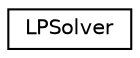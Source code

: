 digraph "Graphical Class Hierarchy"
{
 // LATEX_PDF_SIZE
  edge [fontname="Helvetica",fontsize="10",labelfontname="Helvetica",labelfontsize="10"];
  node [fontname="Helvetica",fontsize="10",shape=record];
  rankdir="LR";
  Node0 [label="LPSolver",height=0.2,width=0.4,color="black", fillcolor="white", style="filled",URL="$classoperations__research_1_1glop_1_1_l_p_solver.html",tooltip=" "];
}
